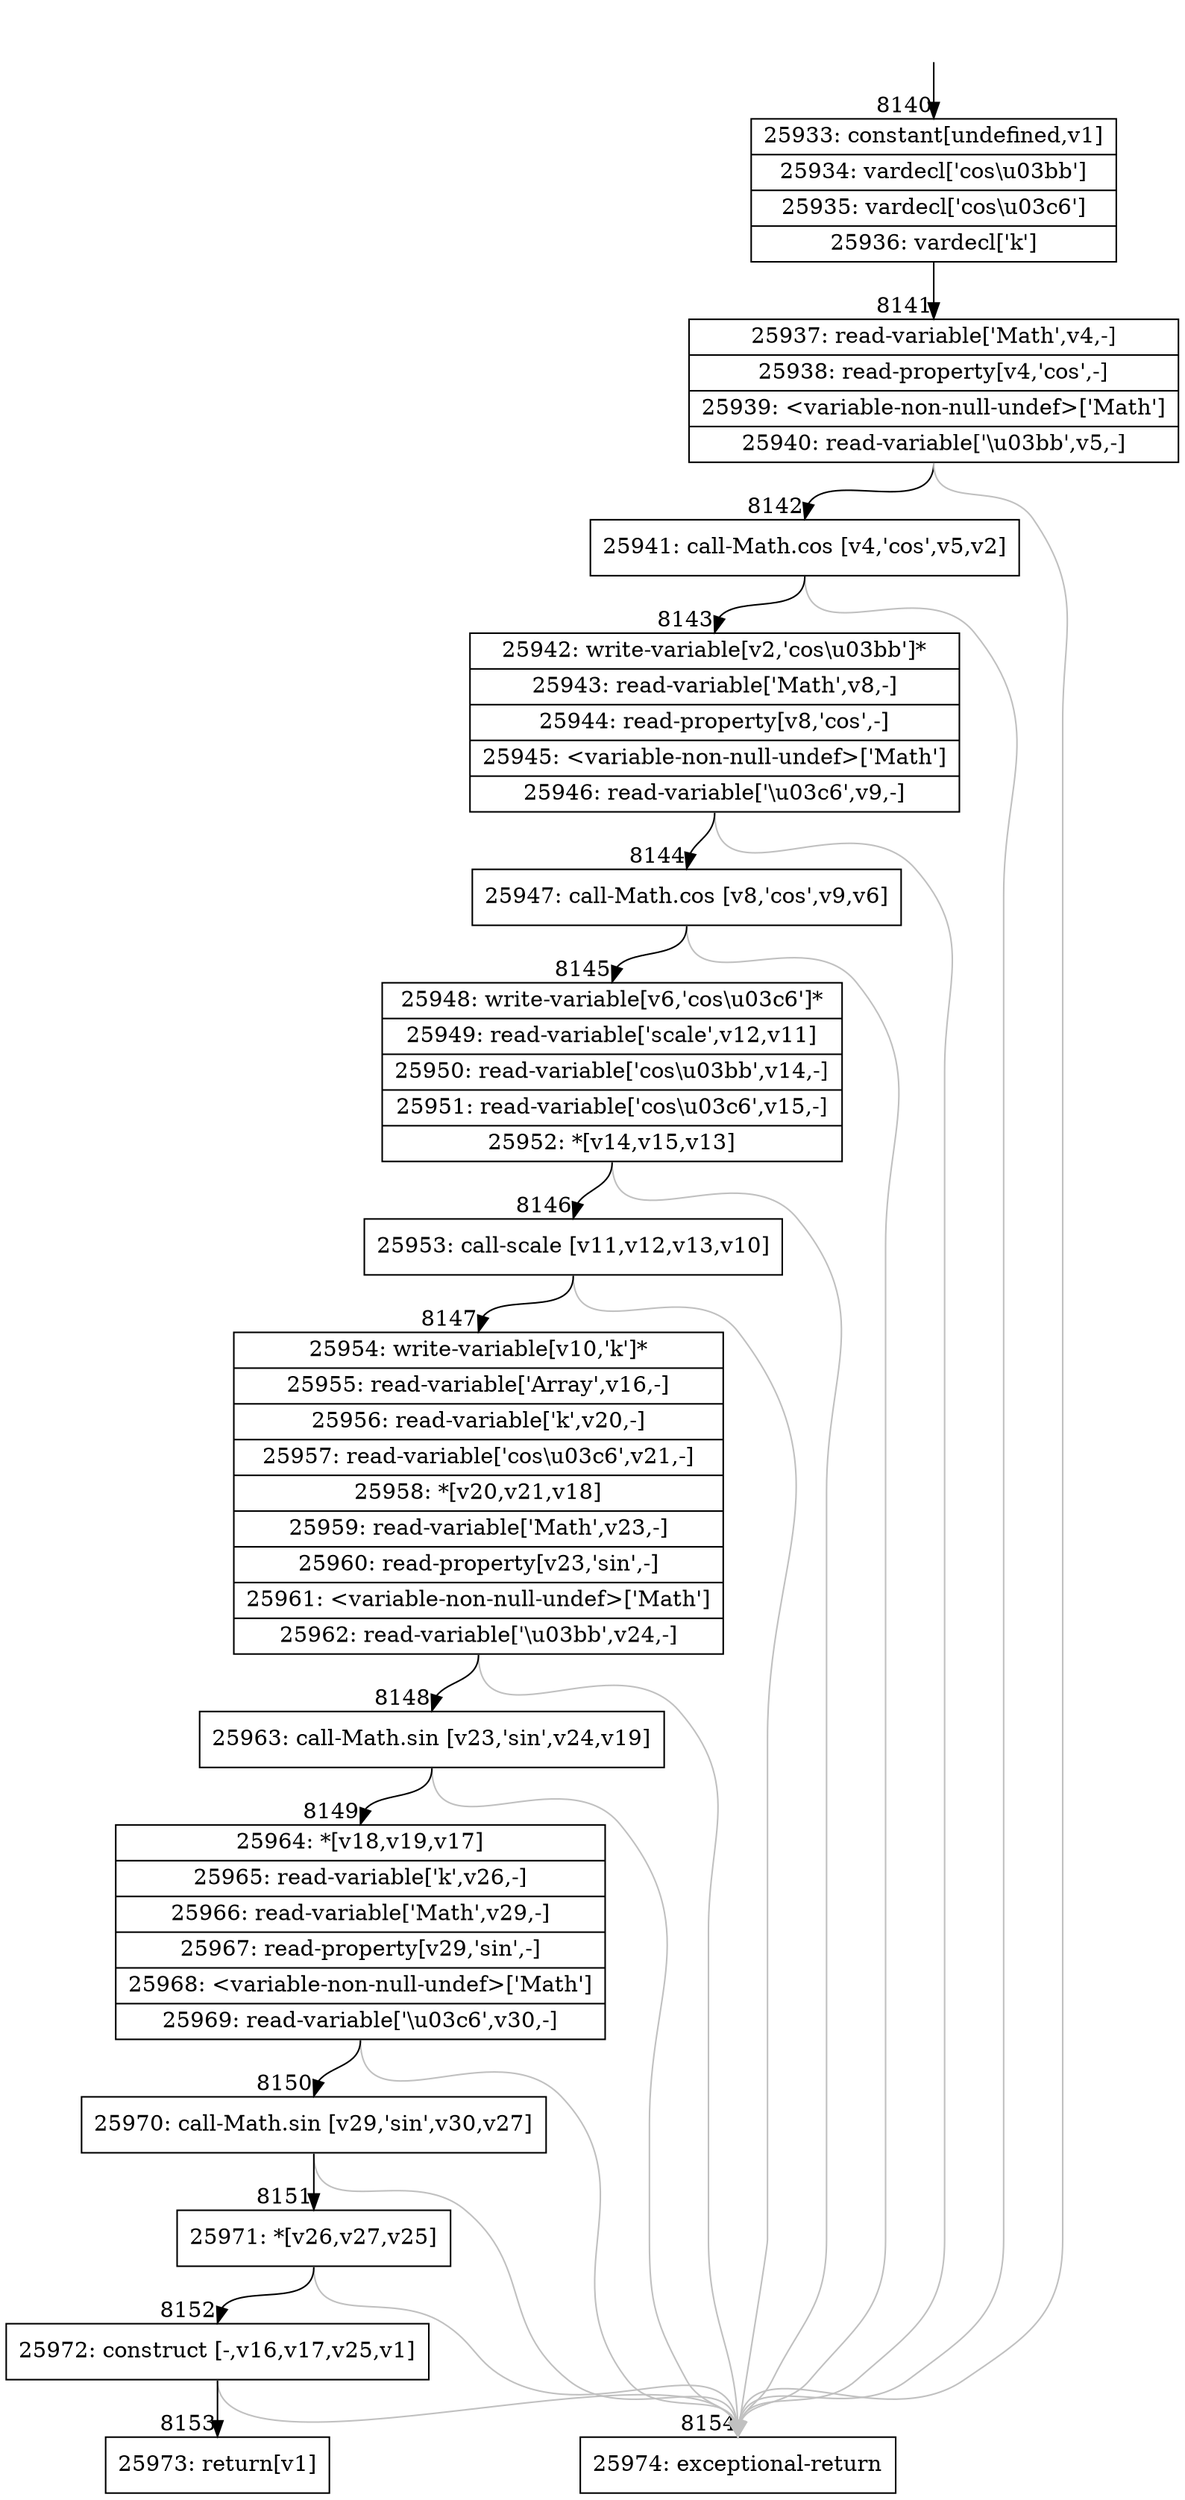 digraph {
rankdir="TD"
BB_entry771[shape=none,label=""];
BB_entry771 -> BB8140 [tailport=s, headport=n, headlabel="    8140"]
BB8140 [shape=record label="{25933: constant[undefined,v1]|25934: vardecl['cos\\u03bb']|25935: vardecl['cos\\u03c6']|25936: vardecl['k']}" ] 
BB8140 -> BB8141 [tailport=s, headport=n, headlabel="      8141"]
BB8141 [shape=record label="{25937: read-variable['Math',v4,-]|25938: read-property[v4,'cos',-]|25939: \<variable-non-null-undef\>['Math']|25940: read-variable['\\u03bb',v5,-]}" ] 
BB8141 -> BB8142 [tailport=s, headport=n, headlabel="      8142"]
BB8141 -> BB8154 [tailport=s, headport=n, color=gray, headlabel="      8154"]
BB8142 [shape=record label="{25941: call-Math.cos [v4,'cos',v5,v2]}" ] 
BB8142 -> BB8143 [tailport=s, headport=n, headlabel="      8143"]
BB8142 -> BB8154 [tailport=s, headport=n, color=gray]
BB8143 [shape=record label="{25942: write-variable[v2,'cos\\u03bb']*|25943: read-variable['Math',v8,-]|25944: read-property[v8,'cos',-]|25945: \<variable-non-null-undef\>['Math']|25946: read-variable['\\u03c6',v9,-]}" ] 
BB8143 -> BB8144 [tailport=s, headport=n, headlabel="      8144"]
BB8143 -> BB8154 [tailport=s, headport=n, color=gray]
BB8144 [shape=record label="{25947: call-Math.cos [v8,'cos',v9,v6]}" ] 
BB8144 -> BB8145 [tailport=s, headport=n, headlabel="      8145"]
BB8144 -> BB8154 [tailport=s, headport=n, color=gray]
BB8145 [shape=record label="{25948: write-variable[v6,'cos\\u03c6']*|25949: read-variable['scale',v12,v11]|25950: read-variable['cos\\u03bb',v14,-]|25951: read-variable['cos\\u03c6',v15,-]|25952: *[v14,v15,v13]}" ] 
BB8145 -> BB8146 [tailport=s, headport=n, headlabel="      8146"]
BB8145 -> BB8154 [tailport=s, headport=n, color=gray]
BB8146 [shape=record label="{25953: call-scale [v11,v12,v13,v10]}" ] 
BB8146 -> BB8147 [tailport=s, headport=n, headlabel="      8147"]
BB8146 -> BB8154 [tailport=s, headport=n, color=gray]
BB8147 [shape=record label="{25954: write-variable[v10,'k']*|25955: read-variable['Array',v16,-]|25956: read-variable['k',v20,-]|25957: read-variable['cos\\u03c6',v21,-]|25958: *[v20,v21,v18]|25959: read-variable['Math',v23,-]|25960: read-property[v23,'sin',-]|25961: \<variable-non-null-undef\>['Math']|25962: read-variable['\\u03bb',v24,-]}" ] 
BB8147 -> BB8148 [tailport=s, headport=n, headlabel="      8148"]
BB8147 -> BB8154 [tailport=s, headport=n, color=gray]
BB8148 [shape=record label="{25963: call-Math.sin [v23,'sin',v24,v19]}" ] 
BB8148 -> BB8149 [tailport=s, headport=n, headlabel="      8149"]
BB8148 -> BB8154 [tailport=s, headport=n, color=gray]
BB8149 [shape=record label="{25964: *[v18,v19,v17]|25965: read-variable['k',v26,-]|25966: read-variable['Math',v29,-]|25967: read-property[v29,'sin',-]|25968: \<variable-non-null-undef\>['Math']|25969: read-variable['\\u03c6',v30,-]}" ] 
BB8149 -> BB8150 [tailport=s, headport=n, headlabel="      8150"]
BB8149 -> BB8154 [tailport=s, headport=n, color=gray]
BB8150 [shape=record label="{25970: call-Math.sin [v29,'sin',v30,v27]}" ] 
BB8150 -> BB8151 [tailport=s, headport=n, headlabel="      8151"]
BB8150 -> BB8154 [tailport=s, headport=n, color=gray]
BB8151 [shape=record label="{25971: *[v26,v27,v25]}" ] 
BB8151 -> BB8152 [tailport=s, headport=n, headlabel="      8152"]
BB8151 -> BB8154 [tailport=s, headport=n, color=gray]
BB8152 [shape=record label="{25972: construct [-,v16,v17,v25,v1]}" ] 
BB8152 -> BB8153 [tailport=s, headport=n, headlabel="      8153"]
BB8152 -> BB8154 [tailport=s, headport=n, color=gray]
BB8153 [shape=record label="{25973: return[v1]}" ] 
BB8154 [shape=record label="{25974: exceptional-return}" ] 
//#$~ 4658
}
